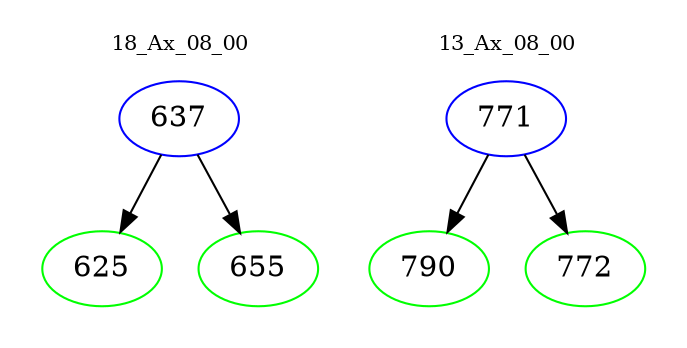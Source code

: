 digraph{
subgraph cluster_0 {
color = white
label = "18_Ax_08_00";
fontsize=10;
T0_637 [label="637", color="blue"]
T0_637 -> T0_625 [color="black"]
T0_625 [label="625", color="green"]
T0_637 -> T0_655 [color="black"]
T0_655 [label="655", color="green"]
}
subgraph cluster_1 {
color = white
label = "13_Ax_08_00";
fontsize=10;
T1_771 [label="771", color="blue"]
T1_771 -> T1_790 [color="black"]
T1_790 [label="790", color="green"]
T1_771 -> T1_772 [color="black"]
T1_772 [label="772", color="green"]
}
}
